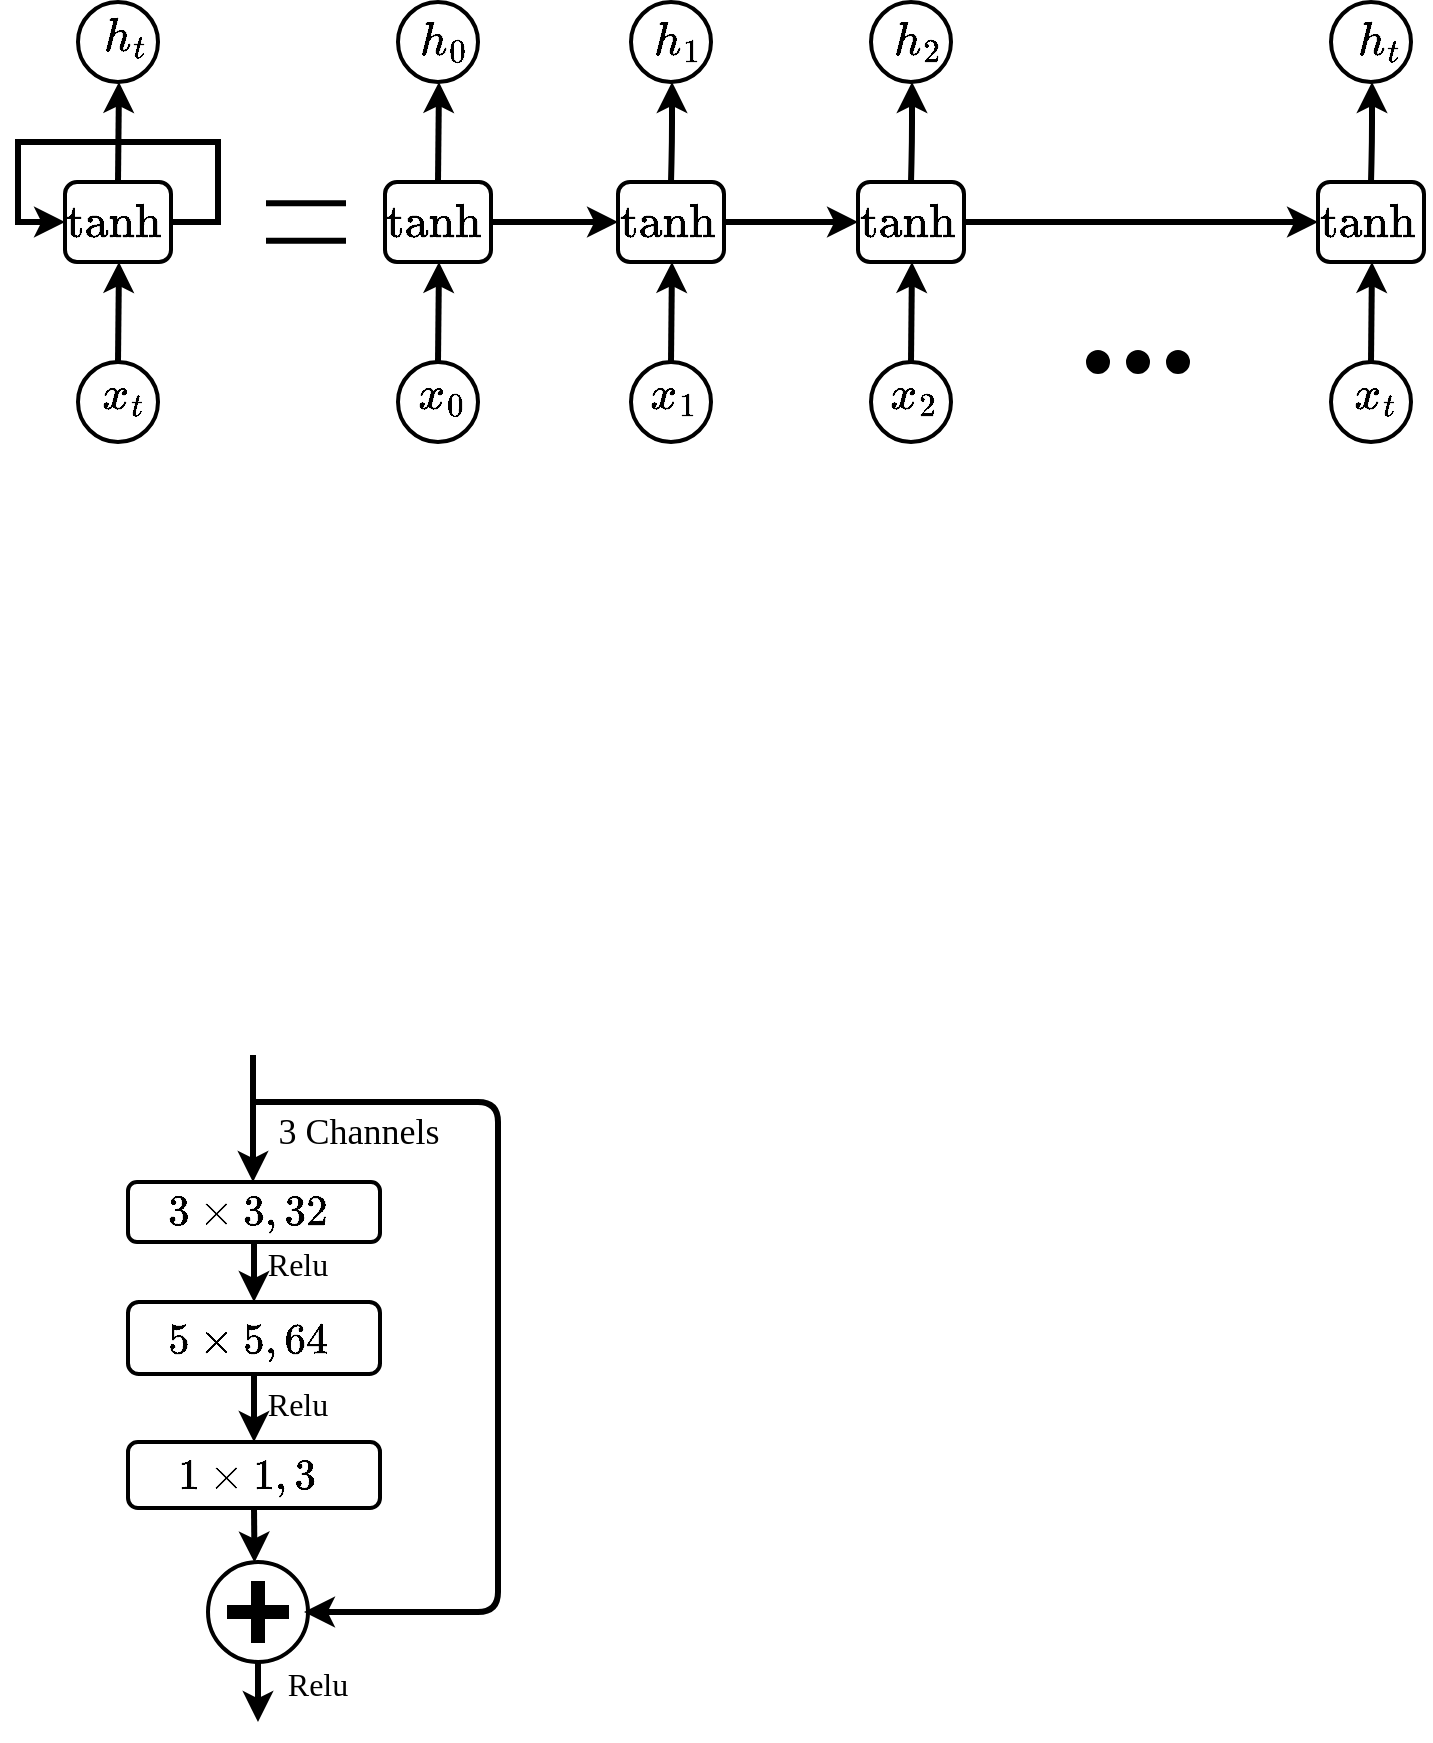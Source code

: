 <mxfile version="10.6.8" type="github"><diagram id="F8TpPznBtFIvktY5Wowq" name="Page-1"><mxGraphModel dx="731" dy="530" grid="1" gridSize="10" guides="1" tooltips="1" connect="1" arrows="1" fold="1" page="1" pageScale="1" pageWidth="850" pageHeight="1100" math="1" shadow="0"><root><mxCell id="0"/><mxCell id="1" parent="0"/><mxCell id="ME8YFZ8adlbHXlV-ghUX-1" value="&lt;font face=&quot;Times New Roman&quot;&gt;&lt;br&gt;&lt;/font&gt;" style="ellipse;whiteSpace=wrap;html=1;aspect=fixed;strokeWidth=2;fillColor=none;" vertex="1" parent="1"><mxGeometry x="80" y="360" width="40" height="40" as="geometry"/></mxCell><mxCell id="ME8YFZ8adlbHXlV-ghUX-2" value="" style="endArrow=classic;html=1;strokeWidth=3;" edge="1" parent="1"><mxGeometry width="50" height="50" relative="1" as="geometry"><mxPoint x="100" y="360" as="sourcePoint"/><mxPoint x="100.5" y="310" as="targetPoint"/></mxGeometry></mxCell><mxCell id="ME8YFZ8adlbHXlV-ghUX-3" value="" style="rounded=1;whiteSpace=wrap;html=1;strokeWidth=2;fontFamily=Times New Roman;fontStyle=1;fontSize=18;fillColor=none;" vertex="1" parent="1"><mxGeometry x="73.5" y="270" width="53" height="40" as="geometry"/></mxCell><mxCell id="ME8YFZ8adlbHXlV-ghUX-6" value="&lt;p style=&quot;font-size: 23px;&quot;&gt;`x_t`&lt;/p&gt;" style="text;html=1;strokeColor=none;fillColor=none;align=center;verticalAlign=middle;whiteSpace=wrap;rounded=0;fontFamily=Times New Roman;fontSize=23;fontStyle=1" vertex="1" parent="1"><mxGeometry x="89.5" y="366" width="25" height="20" as="geometry"/></mxCell><mxCell id="ME8YFZ8adlbHXlV-ghUX-7" value="`tanh`" style="text;html=1;strokeColor=none;fillColor=none;align=center;verticalAlign=middle;whiteSpace=wrap;rounded=0;fontFamily=Times New Roman;fontSize=23;fontStyle=1" vertex="1" parent="1"><mxGeometry x="80" y="280" width="40" height="20" as="geometry"/></mxCell><mxCell id="ME8YFZ8adlbHXlV-ghUX-10" value="" style="endArrow=classic;html=1;strokeWidth=3;" edge="1" parent="1"><mxGeometry width="50" height="50" relative="1" as="geometry"><mxPoint x="100" y="270" as="sourcePoint"/><mxPoint x="100.5" y="220" as="targetPoint"/></mxGeometry></mxCell><mxCell id="ME8YFZ8adlbHXlV-ghUX-12" value="`h_t`" style="text;html=1;strokeColor=none;fillColor=none;align=center;verticalAlign=middle;whiteSpace=wrap;rounded=0;fontFamily=Times New Roman;fontSize=23;" vertex="1" parent="1"><mxGeometry x="90.5" y="187" width="25" height="20" as="geometry"/></mxCell><mxCell id="ME8YFZ8adlbHXlV-ghUX-15" value="&lt;font face=&quot;Times New Roman&quot;&gt;&lt;br&gt;&lt;/font&gt;" style="ellipse;whiteSpace=wrap;html=1;aspect=fixed;strokeWidth=2;fillColor=none;" vertex="1" parent="1"><mxGeometry x="80" y="180" width="40" height="40" as="geometry"/></mxCell><mxCell id="ME8YFZ8adlbHXlV-ghUX-16" style="edgeStyle=orthogonalEdgeStyle;rounded=0;orthogonalLoop=1;jettySize=auto;html=1;exitX=1;exitY=0.5;exitDx=0;exitDy=0;entryX=0;entryY=0.5;entryDx=0;entryDy=0;strokeWidth=3;fontFamily=Times New Roman;fontSize=23;" edge="1" parent="1" source="ME8YFZ8adlbHXlV-ghUX-3" target="ME8YFZ8adlbHXlV-ghUX-3"><mxGeometry relative="1" as="geometry"><Array as="points"><mxPoint x="150" y="290"/><mxPoint x="150" y="250"/><mxPoint x="50" y="250"/><mxPoint x="50" y="290"/></Array></mxGeometry></mxCell><mxCell id="ME8YFZ8adlbHXlV-ghUX-20" value="" style="shape=link;html=1;strokeWidth=3;fontFamily=Times New Roman;fontSize=35;width=16.667;" edge="1" parent="1"><mxGeometry width="50" height="50" relative="1" as="geometry"><mxPoint x="174" y="290" as="sourcePoint"/><mxPoint x="214" y="290" as="targetPoint"/><Array as="points"><mxPoint x="204" y="290"/></Array></mxGeometry></mxCell><mxCell id="ME8YFZ8adlbHXlV-ghUX-21" value="&lt;font face=&quot;Times New Roman&quot;&gt;&lt;br&gt;&lt;/font&gt;" style="ellipse;whiteSpace=wrap;html=1;aspect=fixed;strokeWidth=2;fillColor=none;" vertex="1" parent="1"><mxGeometry x="240" y="360" width="40" height="40" as="geometry"/></mxCell><mxCell id="ME8YFZ8adlbHXlV-ghUX-22" value="" style="endArrow=classic;html=1;strokeWidth=3;" edge="1" parent="1"><mxGeometry width="50" height="50" relative="1" as="geometry"><mxPoint x="260" y="360" as="sourcePoint"/><mxPoint x="260.5" y="310" as="targetPoint"/></mxGeometry></mxCell><mxCell id="ME8YFZ8adlbHXlV-ghUX-56" value="" style="edgeStyle=orthogonalEdgeStyle;rounded=0;orthogonalLoop=1;jettySize=auto;html=1;strokeWidth=3;fontFamily=Times New Roman;fontSize=35;entryX=0;entryY=0.5;entryDx=0;entryDy=0;" edge="1" parent="1" source="ME8YFZ8adlbHXlV-ghUX-23" target="ME8YFZ8adlbHXlV-ghUX-37"><mxGeometry relative="1" as="geometry"/></mxCell><mxCell id="ME8YFZ8adlbHXlV-ghUX-23" value="" style="rounded=1;whiteSpace=wrap;html=1;strokeWidth=2;fontFamily=Times New Roman;fontStyle=1;fontSize=18;fillColor=none;" vertex="1" parent="1"><mxGeometry x="233.5" y="270" width="53" height="40" as="geometry"/></mxCell><mxCell id="ME8YFZ8adlbHXlV-ghUX-24" value="&lt;p style=&quot;font-size: 23px&quot;&gt;`x_0`&lt;/p&gt;" style="text;html=1;strokeColor=none;fillColor=none;align=center;verticalAlign=middle;whiteSpace=wrap;rounded=0;fontFamily=Times New Roman;fontSize=23;fontStyle=1" vertex="1" parent="1"><mxGeometry x="249.5" y="366" width="25" height="20" as="geometry"/></mxCell><mxCell id="ME8YFZ8adlbHXlV-ghUX-25" value="`tanh`" style="text;html=1;strokeColor=none;fillColor=none;align=center;verticalAlign=middle;whiteSpace=wrap;rounded=0;fontFamily=Times New Roman;fontSize=23;fontStyle=1" vertex="1" parent="1"><mxGeometry x="240" y="280" width="40" height="20" as="geometry"/></mxCell><mxCell id="ME8YFZ8adlbHXlV-ghUX-26" value="" style="endArrow=classic;html=1;strokeWidth=3;" edge="1" parent="1"><mxGeometry width="50" height="50" relative="1" as="geometry"><mxPoint x="260" y="270" as="sourcePoint"/><mxPoint x="260.5" y="220" as="targetPoint"/></mxGeometry></mxCell><mxCell id="ME8YFZ8adlbHXlV-ghUX-27" value="`h_0`" style="text;html=1;strokeColor=none;fillColor=none;align=center;verticalAlign=middle;whiteSpace=wrap;rounded=0;fontFamily=Times New Roman;fontSize=23;" vertex="1" parent="1"><mxGeometry x="251" y="187" width="25" height="23" as="geometry"/></mxCell><mxCell id="ME8YFZ8adlbHXlV-ghUX-28" value="&lt;font face=&quot;Times New Roman&quot;&gt;&lt;br&gt;&lt;/font&gt;" style="ellipse;whiteSpace=wrap;html=1;aspect=fixed;strokeWidth=2;fillColor=none;" vertex="1" parent="1"><mxGeometry x="240" y="180" width="40" height="40" as="geometry"/></mxCell><mxCell id="ME8YFZ8adlbHXlV-ghUX-35" value="&lt;font face=&quot;Times New Roman&quot;&gt;&lt;br&gt;&lt;/font&gt;" style="ellipse;whiteSpace=wrap;html=1;aspect=fixed;strokeWidth=2;fillColor=none;" vertex="1" parent="1"><mxGeometry x="356.5" y="360" width="40" height="40" as="geometry"/></mxCell><mxCell id="ME8YFZ8adlbHXlV-ghUX-36" value="" style="endArrow=classic;html=1;strokeWidth=3;" edge="1" parent="1"><mxGeometry width="50" height="50" relative="1" as="geometry"><mxPoint x="376.5" y="360" as="sourcePoint"/><mxPoint x="377" y="310" as="targetPoint"/></mxGeometry></mxCell><mxCell id="ME8YFZ8adlbHXlV-ghUX-57" value="" style="edgeStyle=orthogonalEdgeStyle;rounded=0;orthogonalLoop=1;jettySize=auto;html=1;strokeWidth=3;fontFamily=Times New Roman;fontSize=35;entryX=0;entryY=0.5;entryDx=0;entryDy=0;" edge="1" parent="1" source="ME8YFZ8adlbHXlV-ghUX-37" target="ME8YFZ8adlbHXlV-ghUX-47"><mxGeometry relative="1" as="geometry"/></mxCell><mxCell id="ME8YFZ8adlbHXlV-ghUX-37" value="" style="rounded=1;whiteSpace=wrap;html=1;strokeWidth=2;fontFamily=Times New Roman;fontStyle=1;fontSize=18;fillColor=none;" vertex="1" parent="1"><mxGeometry x="350" y="270" width="53" height="40" as="geometry"/></mxCell><mxCell id="ME8YFZ8adlbHXlV-ghUX-38" value="&lt;p style=&quot;font-size: 23px&quot;&gt;`x_1`&lt;/p&gt;" style="text;html=1;strokeColor=none;fillColor=none;align=center;verticalAlign=middle;whiteSpace=wrap;rounded=0;fontFamily=Times New Roman;fontSize=23;fontStyle=1" vertex="1" parent="1"><mxGeometry x="366" y="366" width="25" height="20" as="geometry"/></mxCell><mxCell id="ME8YFZ8adlbHXlV-ghUX-39" value="`tanh`" style="text;html=1;strokeColor=none;fillColor=none;align=center;verticalAlign=middle;whiteSpace=wrap;rounded=0;fontFamily=Times New Roman;fontSize=23;fontStyle=1" vertex="1" parent="1"><mxGeometry x="356.5" y="280" width="40" height="20" as="geometry"/></mxCell><mxCell id="ME8YFZ8adlbHXlV-ghUX-40" value="" style="endArrow=classic;html=1;strokeWidth=3;" edge="1" parent="1"><mxGeometry width="50" height="50" relative="1" as="geometry"><mxPoint x="376.5" y="270" as="sourcePoint"/><mxPoint x="377" y="220" as="targetPoint"/><Array as="points"><mxPoint x="377" y="250"/></Array></mxGeometry></mxCell><mxCell id="ME8YFZ8adlbHXlV-ghUX-41" value="`h_1`" style="text;html=1;strokeColor=none;fillColor=none;align=center;verticalAlign=middle;whiteSpace=wrap;rounded=0;fontFamily=Times New Roman;fontSize=23;" vertex="1" parent="1"><mxGeometry x="367.5" y="187" width="25" height="23" as="geometry"/></mxCell><mxCell id="ME8YFZ8adlbHXlV-ghUX-42" value="&lt;font face=&quot;Times New Roman&quot;&gt;&lt;br&gt;&lt;/font&gt;" style="ellipse;whiteSpace=wrap;html=1;aspect=fixed;strokeWidth=2;fillColor=none;" vertex="1" parent="1"><mxGeometry x="356.5" y="180" width="40" height="40" as="geometry"/></mxCell><mxCell id="ME8YFZ8adlbHXlV-ghUX-45" value="&lt;font face=&quot;Times New Roman&quot;&gt;&lt;br&gt;&lt;/font&gt;" style="ellipse;whiteSpace=wrap;html=1;aspect=fixed;strokeWidth=2;fillColor=none;" vertex="1" parent="1"><mxGeometry x="476.5" y="360" width="40" height="40" as="geometry"/></mxCell><mxCell id="ME8YFZ8adlbHXlV-ghUX-46" value="" style="endArrow=classic;html=1;strokeWidth=3;" edge="1" parent="1"><mxGeometry width="50" height="50" relative="1" as="geometry"><mxPoint x="496.5" y="360" as="sourcePoint"/><mxPoint x="497" y="310" as="targetPoint"/></mxGeometry></mxCell><mxCell id="ME8YFZ8adlbHXlV-ghUX-67" value="" style="edgeStyle=orthogonalEdgeStyle;rounded=0;orthogonalLoop=1;jettySize=auto;html=1;strokeWidth=3;fontFamily=Times New Roman;fontSize=35;entryX=0;entryY=0.5;entryDx=0;entryDy=0;" edge="1" parent="1" source="ME8YFZ8adlbHXlV-ghUX-47" target="ME8YFZ8adlbHXlV-ghUX-60"><mxGeometry relative="1" as="geometry"><mxPoint x="603" y="290" as="targetPoint"/></mxGeometry></mxCell><mxCell id="ME8YFZ8adlbHXlV-ghUX-47" value="" style="rounded=1;whiteSpace=wrap;html=1;strokeWidth=2;fontFamily=Times New Roman;fontStyle=1;fontSize=18;fillColor=none;" vertex="1" parent="1"><mxGeometry x="470" y="270" width="53" height="40" as="geometry"/></mxCell><mxCell id="ME8YFZ8adlbHXlV-ghUX-48" value="&lt;p style=&quot;font-size: 23px&quot;&gt;`x_2`&lt;/p&gt;" style="text;html=1;strokeColor=none;fillColor=none;align=center;verticalAlign=middle;whiteSpace=wrap;rounded=0;fontFamily=Times New Roman;fontSize=23;fontStyle=1" vertex="1" parent="1"><mxGeometry x="486" y="366" width="25" height="20" as="geometry"/></mxCell><mxCell id="ME8YFZ8adlbHXlV-ghUX-49" value="`tanh`" style="text;html=1;strokeColor=none;fillColor=none;align=center;verticalAlign=middle;whiteSpace=wrap;rounded=0;fontFamily=Times New Roman;fontSize=23;fontStyle=1" vertex="1" parent="1"><mxGeometry x="476.5" y="280" width="40" height="20" as="geometry"/></mxCell><mxCell id="ME8YFZ8adlbHXlV-ghUX-50" value="" style="endArrow=classic;html=1;strokeWidth=3;" edge="1" parent="1"><mxGeometry width="50" height="50" relative="1" as="geometry"><mxPoint x="496.5" y="270" as="sourcePoint"/><mxPoint x="497" y="220" as="targetPoint"/><Array as="points"><mxPoint x="497" y="250"/></Array></mxGeometry></mxCell><mxCell id="ME8YFZ8adlbHXlV-ghUX-51" value="`h_2`" style="text;html=1;strokeColor=none;fillColor=none;align=center;verticalAlign=middle;whiteSpace=wrap;rounded=0;fontFamily=Times New Roman;fontSize=23;" vertex="1" parent="1"><mxGeometry x="487.5" y="187" width="25" height="23" as="geometry"/></mxCell><mxCell id="ME8YFZ8adlbHXlV-ghUX-52" value="&lt;font face=&quot;Times New Roman&quot;&gt;&lt;br&gt;&lt;/font&gt;" style="ellipse;whiteSpace=wrap;html=1;aspect=fixed;strokeWidth=2;fillColor=none;" vertex="1" parent="1"><mxGeometry x="476.5" y="180" width="40" height="40" as="geometry"/></mxCell><mxCell id="ME8YFZ8adlbHXlV-ghUX-58" value="&lt;font face=&quot;Times New Roman&quot;&gt;&lt;br&gt;&lt;/font&gt;" style="ellipse;whiteSpace=wrap;html=1;aspect=fixed;strokeWidth=2;fillColor=none;" vertex="1" parent="1"><mxGeometry x="706.5" y="360" width="40" height="40" as="geometry"/></mxCell><mxCell id="ME8YFZ8adlbHXlV-ghUX-59" value="" style="endArrow=classic;html=1;strokeWidth=3;" edge="1" parent="1"><mxGeometry width="50" height="50" relative="1" as="geometry"><mxPoint x="726.5" y="360" as="sourcePoint"/><mxPoint x="727" y="310" as="targetPoint"/></mxGeometry></mxCell><mxCell id="ME8YFZ8adlbHXlV-ghUX-60" value="" style="rounded=1;whiteSpace=wrap;html=1;strokeWidth=2;fontFamily=Times New Roman;fontStyle=1;fontSize=18;fillColor=none;" vertex="1" parent="1"><mxGeometry x="700" y="270" width="53" height="40" as="geometry"/></mxCell><mxCell id="ME8YFZ8adlbHXlV-ghUX-61" value="&lt;p style=&quot;font-size: 23px&quot;&gt;`x_t`&lt;/p&gt;" style="text;html=1;strokeColor=none;fillColor=none;align=center;verticalAlign=middle;whiteSpace=wrap;rounded=0;fontFamily=Times New Roman;fontSize=23;fontStyle=1" vertex="1" parent="1"><mxGeometry x="716" y="366" width="25" height="20" as="geometry"/></mxCell><mxCell id="ME8YFZ8adlbHXlV-ghUX-62" value="`tanh`" style="text;html=1;strokeColor=none;fillColor=none;align=center;verticalAlign=middle;whiteSpace=wrap;rounded=0;fontFamily=Times New Roman;fontSize=23;fontStyle=1" vertex="1" parent="1"><mxGeometry x="706.5" y="280" width="40" height="20" as="geometry"/></mxCell><mxCell id="ME8YFZ8adlbHXlV-ghUX-63" value="" style="endArrow=classic;html=1;strokeWidth=3;" edge="1" parent="1"><mxGeometry width="50" height="50" relative="1" as="geometry"><mxPoint x="726.5" y="270" as="sourcePoint"/><mxPoint x="727" y="220" as="targetPoint"/><Array as="points"><mxPoint x="727" y="250"/></Array></mxGeometry></mxCell><mxCell id="ME8YFZ8adlbHXlV-ghUX-64" value="`h_t`" style="text;html=1;strokeColor=none;fillColor=none;align=center;verticalAlign=middle;whiteSpace=wrap;rounded=0;fontFamily=Times New Roman;fontSize=23;" vertex="1" parent="1"><mxGeometry x="717.5" y="187" width="25" height="23" as="geometry"/></mxCell><mxCell id="ME8YFZ8adlbHXlV-ghUX-65" value="&lt;font face=&quot;Times New Roman&quot;&gt;&lt;br&gt;&lt;/font&gt;" style="ellipse;whiteSpace=wrap;html=1;aspect=fixed;strokeWidth=2;fillColor=none;" vertex="1" parent="1"><mxGeometry x="706.5" y="180" width="40" height="40" as="geometry"/></mxCell><mxCell id="ME8YFZ8adlbHXlV-ghUX-69" value="" style="ellipse;whiteSpace=wrap;html=1;aspect=fixed;strokeWidth=2;fontFamily=Times New Roman;fontSize=35;fillColor=#000000;" vertex="1" parent="1"><mxGeometry x="585" y="355" width="10" height="10" as="geometry"/></mxCell><mxCell id="ME8YFZ8adlbHXlV-ghUX-70" value="" style="ellipse;whiteSpace=wrap;html=1;aspect=fixed;strokeWidth=2;fontFamily=Times New Roman;fontSize=35;fillColor=#000000;" vertex="1" parent="1"><mxGeometry x="605" y="355" width="10" height="10" as="geometry"/></mxCell><mxCell id="ME8YFZ8adlbHXlV-ghUX-71" value="" style="ellipse;whiteSpace=wrap;html=1;aspect=fixed;strokeWidth=2;fontFamily=Times New Roman;fontSize=35;fillColor=#000000;" vertex="1" parent="1"><mxGeometry x="625" y="355" width="10" height="10" as="geometry"/></mxCell><mxCell id="ME8YFZ8adlbHXlV-ghUX-88" style="edgeStyle=orthogonalEdgeStyle;rounded=0;orthogonalLoop=1;jettySize=auto;html=1;exitX=0.5;exitY=1;exitDx=0;exitDy=0;entryX=0.5;entryY=0;entryDx=0;entryDy=0;strokeWidth=3;fontFamily=Times New Roman;fontSize=21;" edge="1" parent="1" source="ME8YFZ8adlbHXlV-ghUX-75" target="ME8YFZ8adlbHXlV-ghUX-78"><mxGeometry relative="1" as="geometry"/></mxCell><mxCell id="ME8YFZ8adlbHXlV-ghUX-75" value="" style="rounded=1;whiteSpace=wrap;html=1;strokeWidth=2;fillColor=none;fontFamily=Times New Roman;fontSize=35;" vertex="1" parent="1"><mxGeometry x="105" y="770" width="126" height="30" as="geometry"/></mxCell><mxCell id="ME8YFZ8adlbHXlV-ghUX-76" value="$$&lt;br style=&quot;font-size: 21px&quot;&gt;3\times3, 32$$" style="text;html=1;strokeColor=none;fillColor=none;align=center;verticalAlign=middle;whiteSpace=wrap;rounded=0;fontFamily=Times New Roman;fontStyle=1;fontSize=21;" vertex="1" parent="1"><mxGeometry x="145.5" y="775" width="38" height="20" as="geometry"/></mxCell><mxCell id="ME8YFZ8adlbHXlV-ghUX-77" value="&lt;font style=&quot;font-size: 18px&quot;&gt;3 Channels&lt;/font&gt;" style="text;html=1;strokeColor=none;fillColor=none;align=center;verticalAlign=middle;whiteSpace=wrap;rounded=0;fontFamily=Times New Roman;fontSize=21;" vertex="1" parent="1"><mxGeometry x="161.5" y="734" width="117" height="20" as="geometry"/></mxCell><mxCell id="ME8YFZ8adlbHXlV-ghUX-89" style="edgeStyle=orthogonalEdgeStyle;rounded=0;orthogonalLoop=1;jettySize=auto;html=1;exitX=0.5;exitY=1;exitDx=0;exitDy=0;entryX=0.5;entryY=0;entryDx=0;entryDy=0;strokeWidth=3;fontFamily=Times New Roman;fontSize=21;" edge="1" parent="1" source="ME8YFZ8adlbHXlV-ghUX-78" target="ME8YFZ8adlbHXlV-ghUX-87"><mxGeometry relative="1" as="geometry"/></mxCell><mxCell id="ME8YFZ8adlbHXlV-ghUX-78" value="" style="rounded=1;whiteSpace=wrap;html=1;strokeWidth=2;fillColor=none;fontFamily=Times New Roman;fontSize=35;" vertex="1" parent="1"><mxGeometry x="105" y="830" width="126" height="36" as="geometry"/></mxCell><mxCell id="ME8YFZ8adlbHXlV-ghUX-105" style="edgeStyle=orthogonalEdgeStyle;rounded=0;orthogonalLoop=1;jettySize=auto;html=1;exitX=0.5;exitY=1;exitDx=0;exitDy=0;entryX=0.465;entryY=0.005;entryDx=0;entryDy=0;entryPerimeter=0;strokeWidth=3;fontFamily=Times New Roman;fontSize=21;" edge="1" parent="1" source="ME8YFZ8adlbHXlV-ghUX-87" target="ME8YFZ8adlbHXlV-ghUX-90"><mxGeometry relative="1" as="geometry"/></mxCell><mxCell id="ME8YFZ8adlbHXlV-ghUX-87" value="" style="rounded=1;whiteSpace=wrap;html=1;strokeWidth=2;fillColor=none;fontFamily=Times New Roman;fontSize=35;" vertex="1" parent="1"><mxGeometry x="105" y="900" width="126" height="33" as="geometry"/></mxCell><mxCell id="ME8YFZ8adlbHXlV-ghUX-108" value="" style="edgeStyle=orthogonalEdgeStyle;rounded=0;orthogonalLoop=1;jettySize=auto;html=1;strokeWidth=3;fontFamily=Times New Roman;fontSize=21;" edge="1" parent="1" source="ME8YFZ8adlbHXlV-ghUX-90"><mxGeometry relative="1" as="geometry"><mxPoint x="170" y="1040" as="targetPoint"/></mxGeometry></mxCell><mxCell id="ME8YFZ8adlbHXlV-ghUX-90" value="" style="ellipse;whiteSpace=wrap;html=1;aspect=fixed;strokeWidth=2;fillColor=none;fontFamily=Times New Roman;fontSize=21;" vertex="1" parent="1"><mxGeometry x="145" y="960" width="50" height="50" as="geometry"/></mxCell><mxCell id="ME8YFZ8adlbHXlV-ghUX-91" value="" style="shape=cross;whiteSpace=wrap;html=1;strokeWidth=1;fillColor=#000000;fontFamily=Times New Roman;fontSize=21;" vertex="1" parent="1"><mxGeometry x="155" y="970" width="30" height="30" as="geometry"/></mxCell><mxCell id="ME8YFZ8adlbHXlV-ghUX-93" value="$$&lt;br style=&quot;font-size: 21px&quot;&gt;5\times5, 64$$" style="text;html=1;strokeColor=none;fillColor=none;align=center;verticalAlign=middle;whiteSpace=wrap;rounded=0;fontFamily=Times New Roman;fontStyle=1;fontSize=21;" vertex="1" parent="1"><mxGeometry x="145.5" y="839" width="38" height="20" as="geometry"/></mxCell><mxCell id="ME8YFZ8adlbHXlV-ghUX-94" value="$$&lt;br style=&quot;font-size: 21px&quot;&gt;1\times1, 3$$" style="text;html=1;strokeColor=none;fillColor=none;align=center;verticalAlign=middle;whiteSpace=wrap;rounded=0;fontFamily=Times New Roman;fontStyle=1;fontSize=21;" vertex="1" parent="1"><mxGeometry x="145" y="906.5" width="39" height="20" as="geometry"/></mxCell><mxCell id="ME8YFZ8adlbHXlV-ghUX-95" value="" style="edgeStyle=elbowEdgeStyle;elbow=horizontal;endArrow=classic;html=1;strokeWidth=3;fontFamily=Times New Roman;fontSize=21;entryX=1;entryY=0.5;entryDx=0;entryDy=0;" edge="1" parent="1"><mxGeometry width="50" height="50" relative="1" as="geometry"><mxPoint x="168" y="730" as="sourcePoint"/><mxPoint x="193" y="985" as="targetPoint"/><Array as="points"><mxPoint x="290" y="860"/></Array></mxGeometry></mxCell><mxCell id="ME8YFZ8adlbHXlV-ghUX-96" value="&lt;font style=&quot;font-size: 16px&quot;&gt;Relu&lt;/font&gt;" style="text;html=1;strokeColor=none;fillColor=none;align=center;verticalAlign=middle;whiteSpace=wrap;rounded=0;fontFamily=Times New Roman;fontSize=21;" vertex="1" parent="1"><mxGeometry x="170" y="800" width="40" height="20" as="geometry"/></mxCell><mxCell id="ME8YFZ8adlbHXlV-ghUX-97" value="&lt;font style=&quot;font-size: 16px&quot;&gt;Relu&lt;/font&gt;" style="text;html=1;strokeColor=none;fillColor=none;align=center;verticalAlign=middle;whiteSpace=wrap;rounded=0;fontFamily=Times New Roman;fontSize=21;" vertex="1" parent="1"><mxGeometry x="170" y="870" width="40" height="20" as="geometry"/></mxCell><mxCell id="ME8YFZ8adlbHXlV-ghUX-101" value="&lt;font style=&quot;font-size: 16px&quot;&gt;Relu&lt;/font&gt;" style="text;html=1;strokeColor=none;fillColor=none;align=center;verticalAlign=middle;whiteSpace=wrap;rounded=0;fontFamily=Times New Roman;fontSize=21;" vertex="1" parent="1"><mxGeometry x="180" y="1010" width="40" height="20" as="geometry"/></mxCell><mxCell id="ME8YFZ8adlbHXlV-ghUX-106" value="" style="endArrow=classic;html=1;strokeWidth=3;fontFamily=Times New Roman;fontSize=21;" edge="1" parent="1"><mxGeometry width="50" height="50" relative="1" as="geometry"><mxPoint x="167.5" y="706.5" as="sourcePoint"/><mxPoint x="167.5" y="770" as="targetPoint"/><Array as="points"><mxPoint x="167.5" y="720"/><mxPoint x="167.5" y="740"/></Array></mxGeometry></mxCell></root></mxGraphModel></diagram></mxfile>